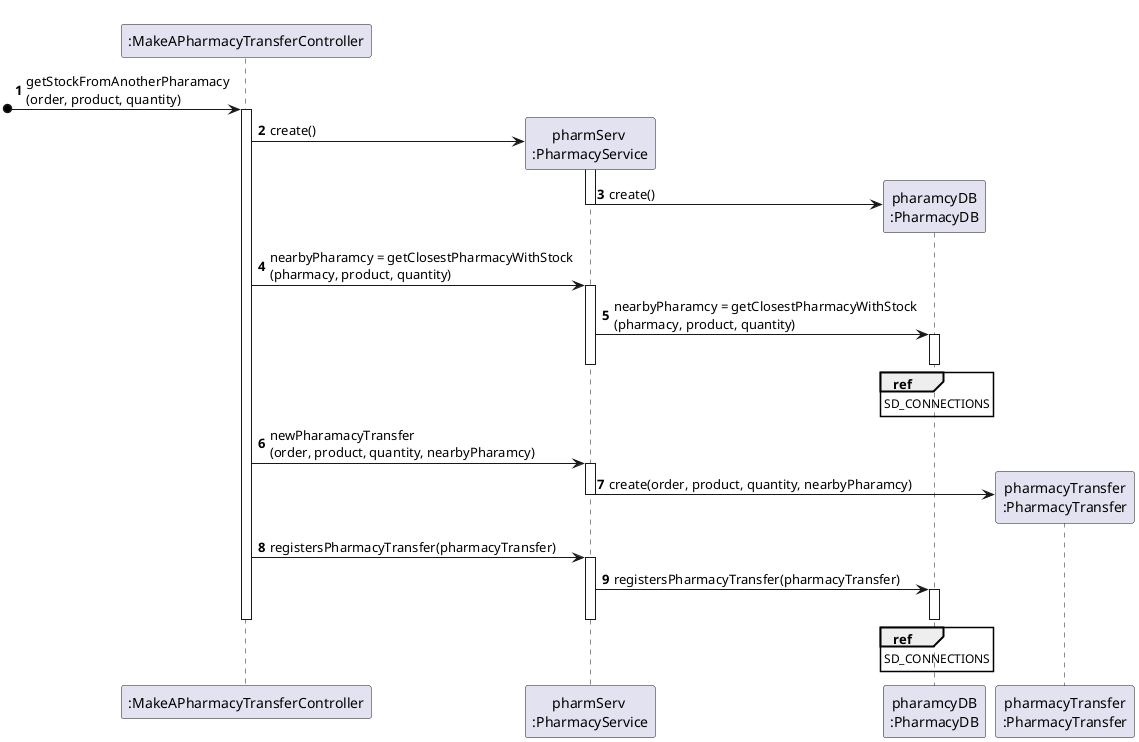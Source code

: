 @startuml
autonumber
participant ":MakeAPharmacyTransferController" as CTRL
participant "pharmServ \n:PharmacyService" as PS
participant "pharamcyDB\n:PharmacyDB" as PDB
participant "pharmacyTransfer\n:PharmacyTransfer" as PT

[o-> CTRL : getStockFromAnotherPharamacy\n(order, product, quantity)
activate CTRL
CTRL -> PS** : create()
activate PS
PS -> PDB** : create()
deactivate PS
CTRL -> PS : nearbyPharamcy = getClosestPharmacyWithStock\n(pharmacy, product, quantity)
activate PS
PS -> PDB : nearbyPharamcy = getClosestPharmacyWithStock\n(pharmacy, product, quantity)
activate PDB
ref over PDB
SD_CONNECTIONS
end ref
deactivate PDB
deactivate PS

CTRL -> PS : newPharamacyTransfer\n(order, product, quantity, nearbyPharamcy)
activate PS
PS -> PT** : create(order, product, quantity, nearbyPharamcy)
deactivate PS

CTRL -> PS : registersPharmacyTransfer(pharmacyTransfer)
activate PS
PS -> PDB : registersPharmacyTransfer(pharmacyTransfer)
activate PDB
ref over PDB
SD_CONNECTIONS
end ref
deactivate PDB
deactivate PS
deactivate CTRL

@enduml
